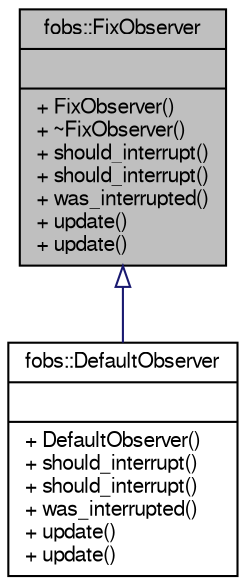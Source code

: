 digraph "fobs::FixObserver"
{
  edge [fontname="FreeSans",fontsize="10",labelfontname="FreeSans",labelfontsize="10"];
  node [fontname="FreeSans",fontsize="10",shape=record];
  Node1 [label="{fobs::FixObserver\n||+ FixObserver()\l+ ~FixObserver()\l+ should_interrupt()\l+ should_interrupt()\l+ was_interrupted()\l+ update()\l+ update()\l}",height=0.2,width=0.4,color="black", fillcolor="grey75", style="filled" fontcolor="black"];
  Node1 -> Node2 [dir="back",color="midnightblue",fontsize="10",style="solid",arrowtail="onormal",fontname="FreeSans"];
  Node2 [label="{fobs::DefaultObserver\n||+ DefaultObserver()\l+ should_interrupt()\l+ should_interrupt()\l+ was_interrupted()\l+ update()\l+ update()\l}",height=0.2,width=0.4,color="black", fillcolor="white", style="filled",URL="$classfobs_1_1DefaultObserver.html"];
}

